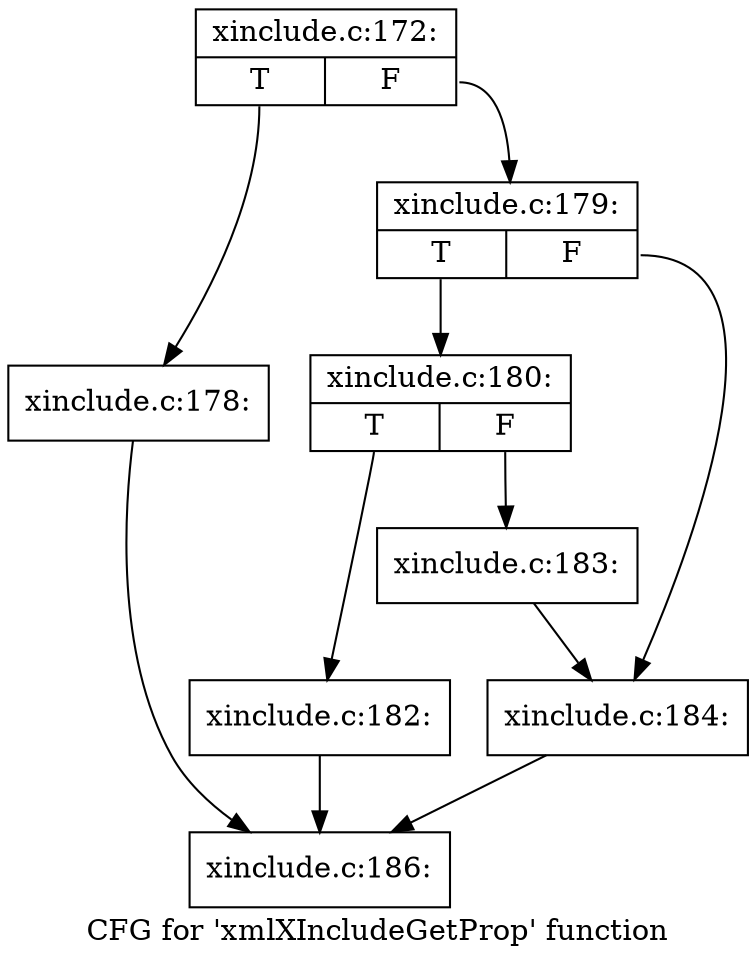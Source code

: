 digraph "CFG for 'xmlXIncludeGetProp' function" {
	label="CFG for 'xmlXIncludeGetProp' function";

	Node0x54becd0 [shape=record,label="{xinclude.c:172:|{<s0>T|<s1>F}}"];
	Node0x54becd0:s0 -> Node0x54df050;
	Node0x54becd0:s1 -> Node0x54df380;
	Node0x54df050 [shape=record,label="{xinclude.c:178:}"];
	Node0x54df050 -> Node0x54bf0f0;
	Node0x54df380 [shape=record,label="{xinclude.c:179:|{<s0>T|<s1>F}}"];
	Node0x54df380:s0 -> Node0x54df7a0;
	Node0x54df380:s1 -> Node0x54df7f0;
	Node0x54df7a0 [shape=record,label="{xinclude.c:180:|{<s0>T|<s1>F}}"];
	Node0x54df7a0:s0 -> Node0x54dfe30;
	Node0x54df7a0:s1 -> Node0x54dfe80;
	Node0x54dfe30 [shape=record,label="{xinclude.c:182:}"];
	Node0x54dfe30 -> Node0x54bf0f0;
	Node0x54dfe80 [shape=record,label="{xinclude.c:183:}"];
	Node0x54dfe80 -> Node0x54df7f0;
	Node0x54df7f0 [shape=record,label="{xinclude.c:184:}"];
	Node0x54df7f0 -> Node0x54bf0f0;
	Node0x54bf0f0 [shape=record,label="{xinclude.c:186:}"];
}

